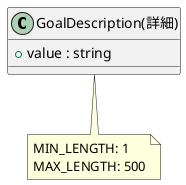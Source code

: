 @startuml GoalDescription
class "GoalDescription(詳細)" as GoalDescription {
    +value : string
}

note bottom of GoalDescription
    MIN_LENGTH: 1
    MAX_LENGTH: 500
end note
@enduml
